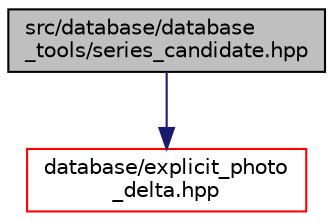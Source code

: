 digraph "src/database/database_tools/series_candidate.hpp"
{
 // LATEX_PDF_SIZE
  edge [fontname="Helvetica",fontsize="10",labelfontname="Helvetica",labelfontsize="10"];
  node [fontname="Helvetica",fontsize="10",shape=record];
  Node1 [label="src/database/database\l_tools/series_candidate.hpp",height=0.2,width=0.4,color="black", fillcolor="grey75", style="filled", fontcolor="black",tooltip=" "];
  Node1 -> Node2 [color="midnightblue",fontsize="10",style="solid",fontname="Helvetica"];
  Node2 [label="database/explicit_photo\l_delta.hpp",height=0.2,width=0.4,color="red", fillcolor="white", style="filled",URL="$explicit__photo__delta_8hpp.html",tooltip=" "];
}
